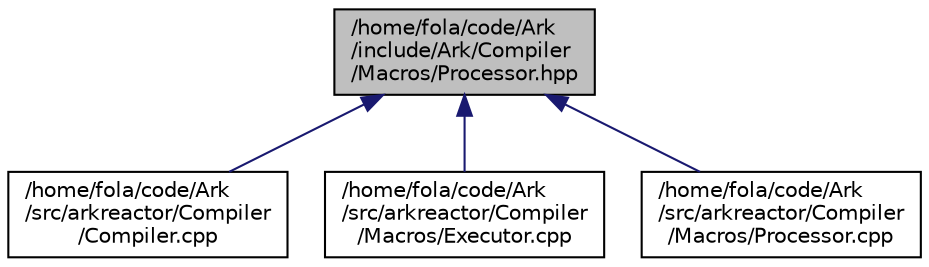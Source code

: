 digraph "/home/fola/code/Ark/include/Ark/Compiler/Macros/Processor.hpp"
{
 // INTERACTIVE_SVG=YES
 // LATEX_PDF_SIZE
  edge [fontname="Helvetica",fontsize="10",labelfontname="Helvetica",labelfontsize="10"];
  node [fontname="Helvetica",fontsize="10",shape=record];
  Node1 [label="/home/fola/code/Ark\l/include/Ark/Compiler\l/Macros/Processor.hpp",height=0.2,width=0.4,color="black", fillcolor="grey75", style="filled", fontcolor="black",tooltip="Handles the macros and their expansion in ArkScript source code."];
  Node1 -> Node2 [dir="back",color="midnightblue",fontsize="10",style="solid",fontname="Helvetica"];
  Node2 [label="/home/fola/code/Ark\l/src/arkreactor/Compiler\l/Compiler.cpp",height=0.2,width=0.4,color="black", fillcolor="white", style="filled",URL="$de/dfa/Compiler_8cpp.html",tooltip=" "];
  Node1 -> Node3 [dir="back",color="midnightblue",fontsize="10",style="solid",fontname="Helvetica"];
  Node3 [label="/home/fola/code/Ark\l/src/arkreactor/Compiler\l/Macros/Executor.cpp",height=0.2,width=0.4,color="black", fillcolor="white", style="filled",URL="$d1/da9/Executor_8cpp.html",tooltip=" "];
  Node1 -> Node4 [dir="back",color="midnightblue",fontsize="10",style="solid",fontname="Helvetica"];
  Node4 [label="/home/fola/code/Ark\l/src/arkreactor/Compiler\l/Macros/Processor.cpp",height=0.2,width=0.4,color="black", fillcolor="white", style="filled",URL="$d6/d69/Processor_8cpp.html",tooltip=" "];
}
